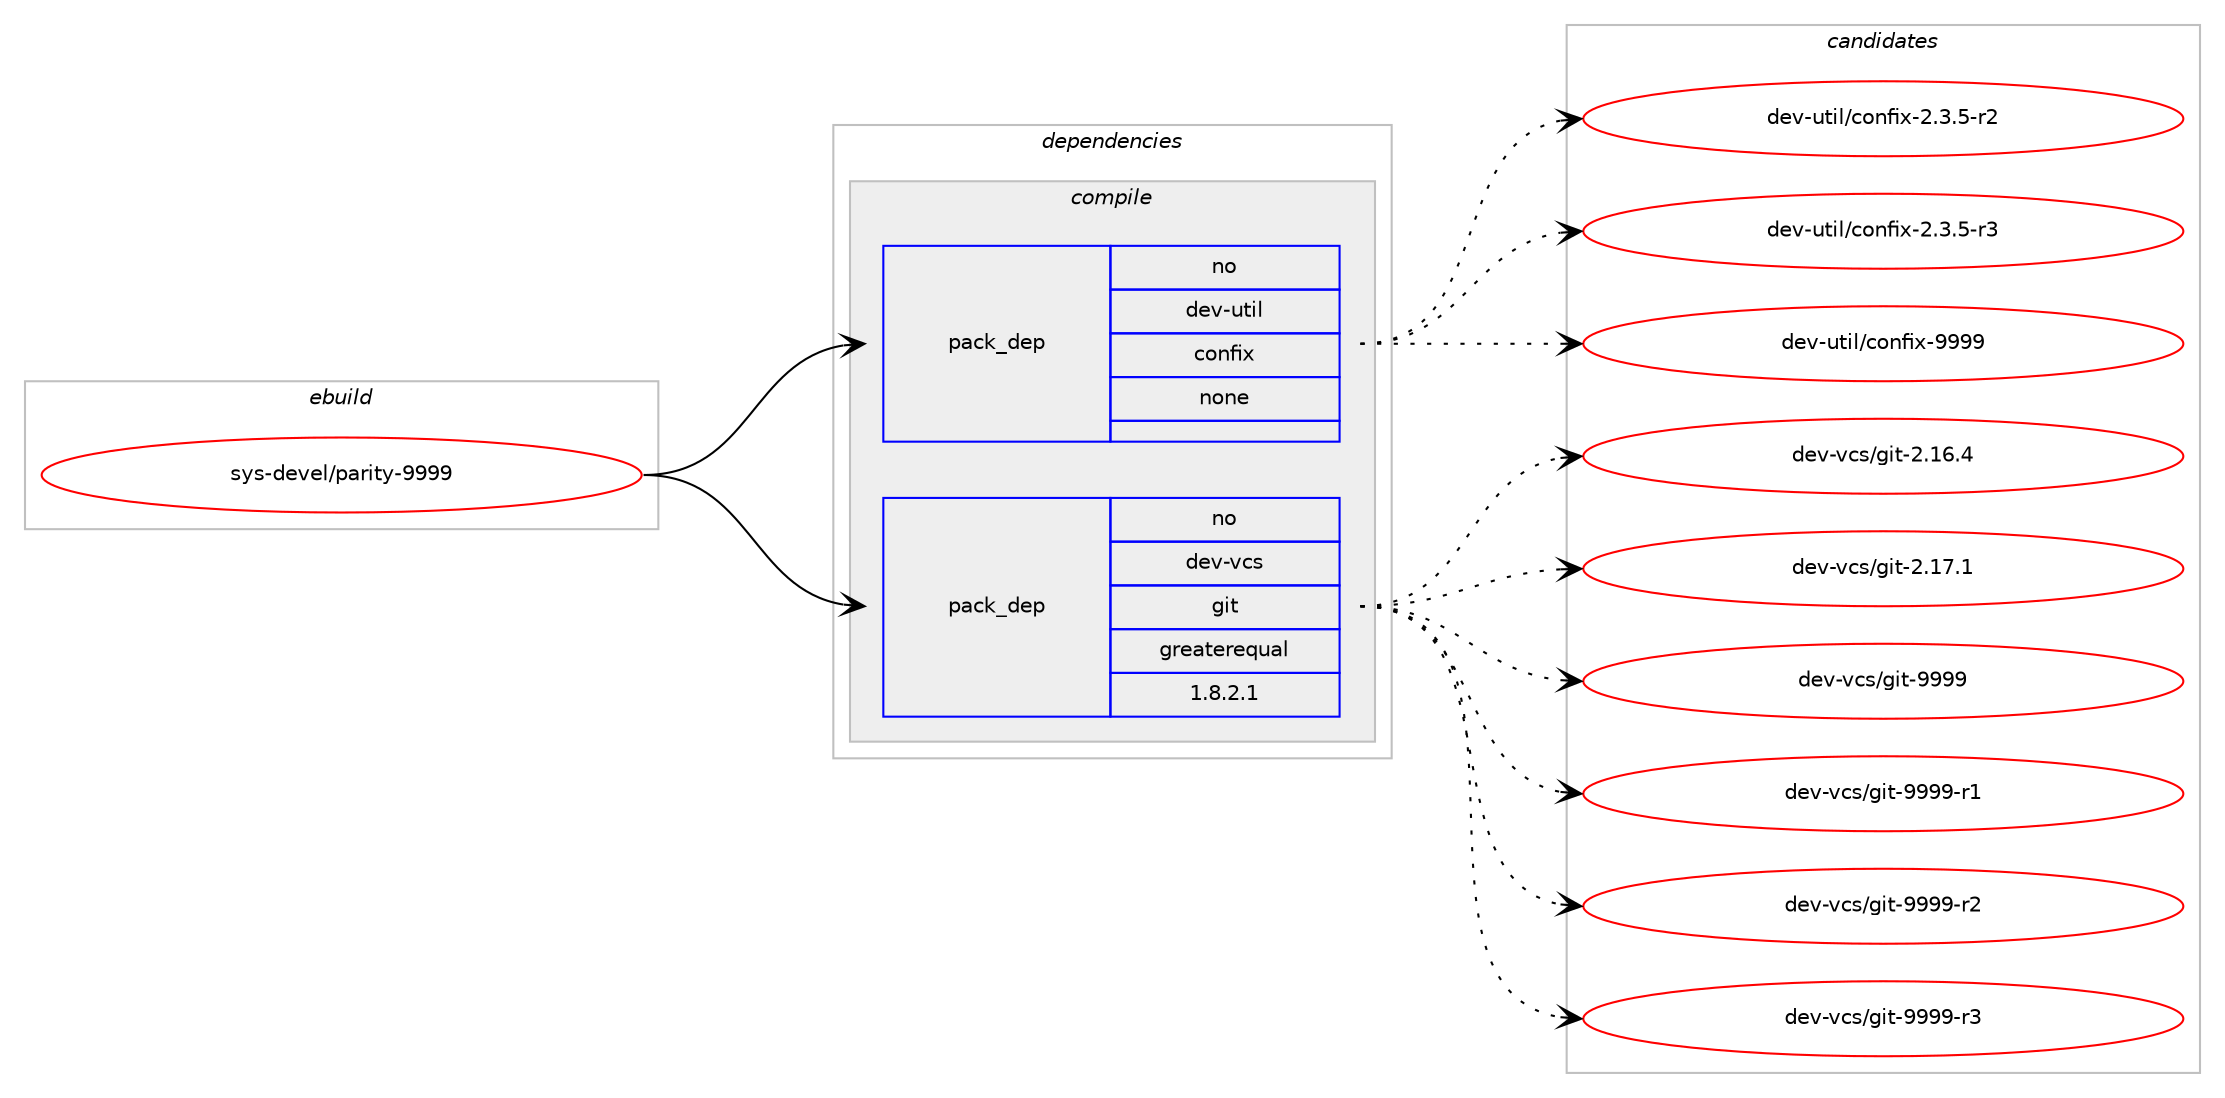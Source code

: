 digraph prolog {

# *************
# Graph options
# *************

newrank=true;
concentrate=true;
compound=true;
graph [rankdir=LR,fontname=Helvetica,fontsize=10,ranksep=1.5];#, ranksep=2.5, nodesep=0.2];
edge  [arrowhead=vee];
node  [fontname=Helvetica,fontsize=10];

# **********
# The ebuild
# **********

subgraph cluster_leftcol {
color=gray;
rank=same;
label=<<i>ebuild</i>>;
id [label="sys-devel/parity-9999", color=red, width=4, href="../sys-devel/parity-9999.svg"];
}

# ****************
# The dependencies
# ****************

subgraph cluster_midcol {
color=gray;
label=<<i>dependencies</i>>;
subgraph cluster_compile {
fillcolor="#eeeeee";
style=filled;
label=<<i>compile</i>>;
subgraph pack6063 {
dependency6539 [label=<<TABLE BORDER="0" CELLBORDER="1" CELLSPACING="0" CELLPADDING="4" WIDTH="220"><TR><TD ROWSPAN="6" CELLPADDING="30">pack_dep</TD></TR><TR><TD WIDTH="110">no</TD></TR><TR><TD>dev-util</TD></TR><TR><TD>confix</TD></TR><TR><TD>none</TD></TR><TR><TD></TD></TR></TABLE>>, shape=none, color=blue];
}
id:e -> dependency6539:w [weight=20,style="solid",arrowhead="vee"];
subgraph pack6064 {
dependency6540 [label=<<TABLE BORDER="0" CELLBORDER="1" CELLSPACING="0" CELLPADDING="4" WIDTH="220"><TR><TD ROWSPAN="6" CELLPADDING="30">pack_dep</TD></TR><TR><TD WIDTH="110">no</TD></TR><TR><TD>dev-vcs</TD></TR><TR><TD>git</TD></TR><TR><TD>greaterequal</TD></TR><TR><TD>1.8.2.1</TD></TR></TABLE>>, shape=none, color=blue];
}
id:e -> dependency6540:w [weight=20,style="solid",arrowhead="vee"];
}
subgraph cluster_compileandrun {
fillcolor="#eeeeee";
style=filled;
label=<<i>compile and run</i>>;
}
subgraph cluster_run {
fillcolor="#eeeeee";
style=filled;
label=<<i>run</i>>;
}
}

# **************
# The candidates
# **************

subgraph cluster_choices {
rank=same;
color=gray;
label=<<i>candidates</i>>;

subgraph choice6063 {
color=black;
nodesep=1;
choice1001011184511711610510847991111101021051204550465146534511450 [label="dev-util/confix-2.3.5-r2", color=red, width=4,href="../dev-util/confix-2.3.5-r2.svg"];
choice1001011184511711610510847991111101021051204550465146534511451 [label="dev-util/confix-2.3.5-r3", color=red, width=4,href="../dev-util/confix-2.3.5-r3.svg"];
choice1001011184511711610510847991111101021051204557575757 [label="dev-util/confix-9999", color=red, width=4,href="../dev-util/confix-9999.svg"];
dependency6539:e -> choice1001011184511711610510847991111101021051204550465146534511450:w [style=dotted,weight="100"];
dependency6539:e -> choice1001011184511711610510847991111101021051204550465146534511451:w [style=dotted,weight="100"];
dependency6539:e -> choice1001011184511711610510847991111101021051204557575757:w [style=dotted,weight="100"];
}
subgraph choice6064 {
color=black;
nodesep=1;
choice10010111845118991154710310511645504649544652 [label="dev-vcs/git-2.16.4", color=red, width=4,href="../dev-vcs/git-2.16.4.svg"];
choice10010111845118991154710310511645504649554649 [label="dev-vcs/git-2.17.1", color=red, width=4,href="../dev-vcs/git-2.17.1.svg"];
choice1001011184511899115471031051164557575757 [label="dev-vcs/git-9999", color=red, width=4,href="../dev-vcs/git-9999.svg"];
choice10010111845118991154710310511645575757574511449 [label="dev-vcs/git-9999-r1", color=red, width=4,href="../dev-vcs/git-9999-r1.svg"];
choice10010111845118991154710310511645575757574511450 [label="dev-vcs/git-9999-r2", color=red, width=4,href="../dev-vcs/git-9999-r2.svg"];
choice10010111845118991154710310511645575757574511451 [label="dev-vcs/git-9999-r3", color=red, width=4,href="../dev-vcs/git-9999-r3.svg"];
dependency6540:e -> choice10010111845118991154710310511645504649544652:w [style=dotted,weight="100"];
dependency6540:e -> choice10010111845118991154710310511645504649554649:w [style=dotted,weight="100"];
dependency6540:e -> choice1001011184511899115471031051164557575757:w [style=dotted,weight="100"];
dependency6540:e -> choice10010111845118991154710310511645575757574511449:w [style=dotted,weight="100"];
dependency6540:e -> choice10010111845118991154710310511645575757574511450:w [style=dotted,weight="100"];
dependency6540:e -> choice10010111845118991154710310511645575757574511451:w [style=dotted,weight="100"];
}
}

}
